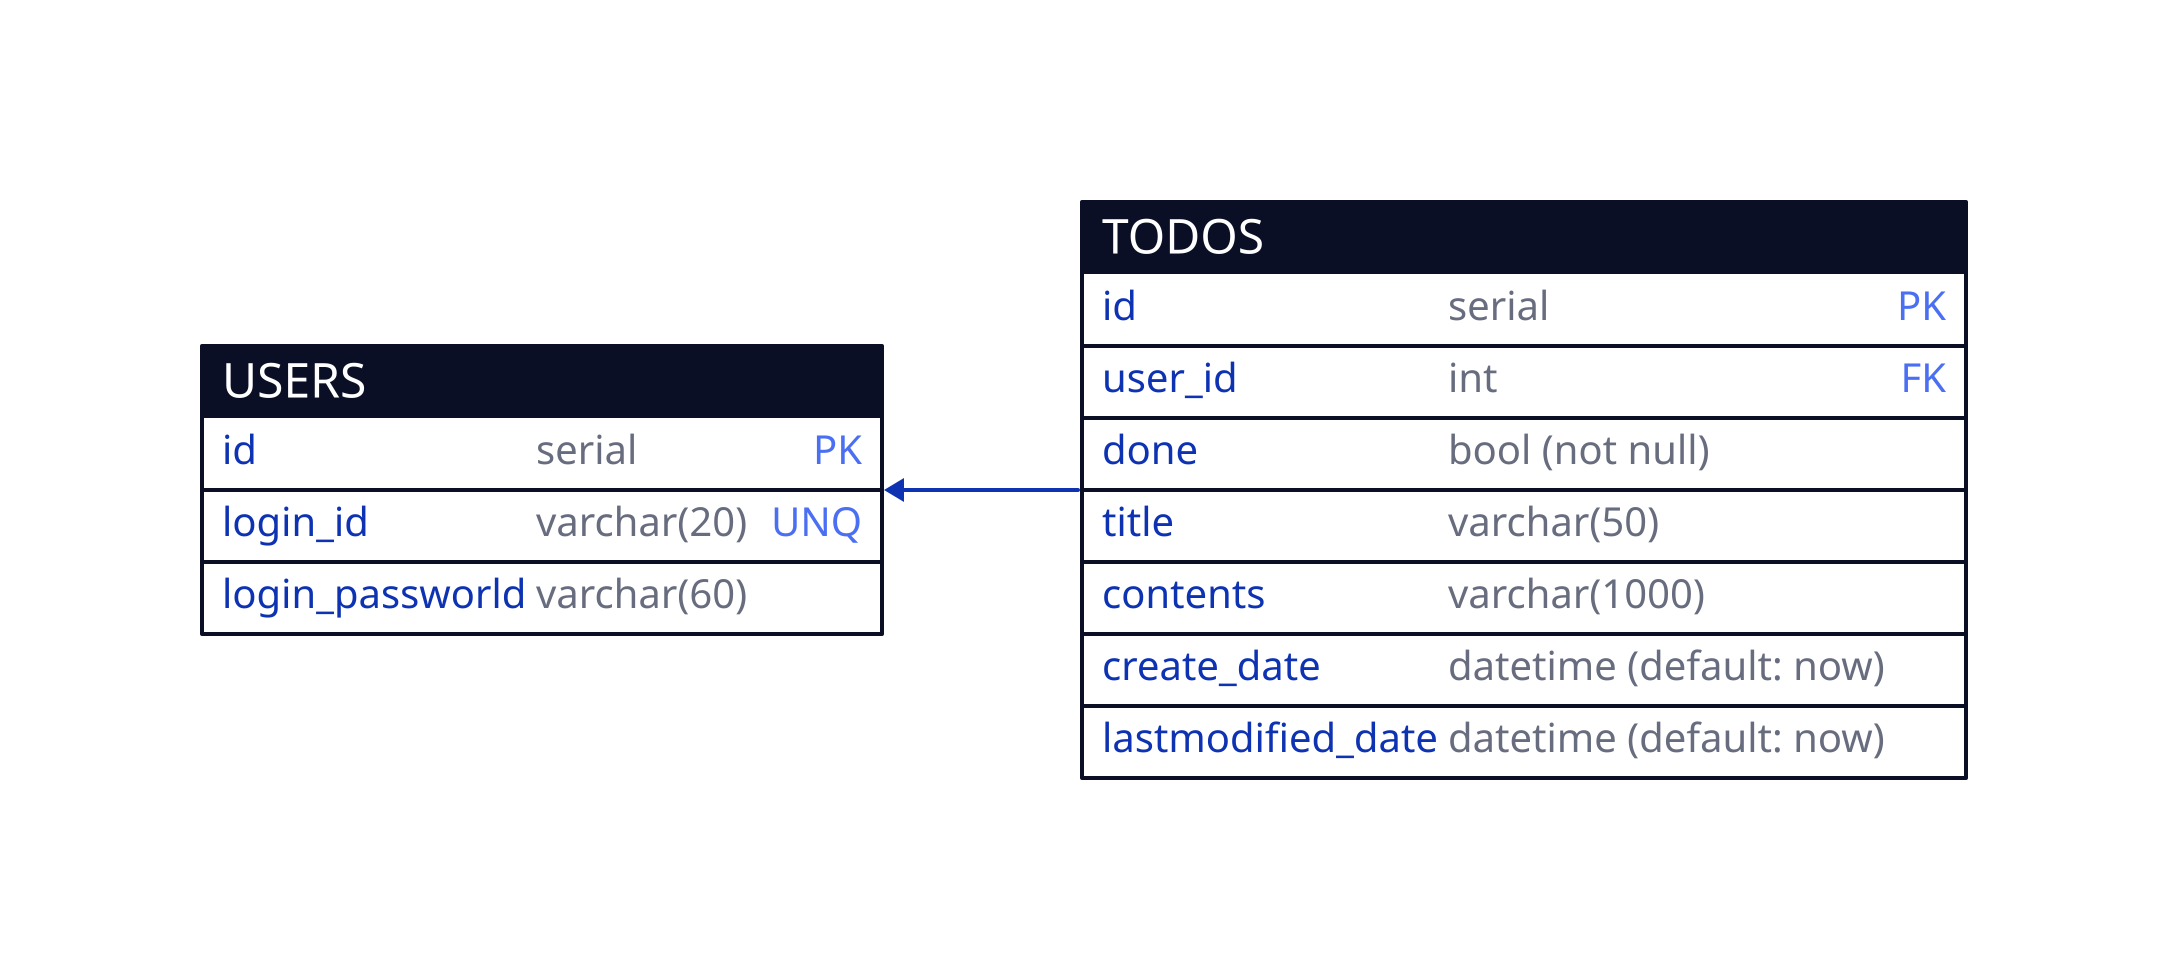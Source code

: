 USERS: {
    shape: sql_table

    id: serial {constraint: primary_key}
    login_id: varchar(20) {constraint: unique}
    login_passworld: varchar(60)
}

TODOS: {
    shape: sql_table

    id: serial {constraint: primary_key}
    user_id: int {constraint: foreign_key}
    done: bool (not null)
    title: varchar(50)
    contents: varchar(1000)
    create_date: datetime (default: now)
    lastmodified_date: datetime (default: now)

}

direction: left
USERS.id <- TODOS.user_id